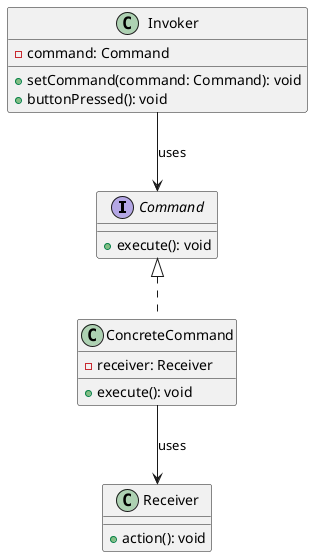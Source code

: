 @startuml
interface Command {
    +execute(): void
}

class ConcreteCommand implements Command {
    -receiver: Receiver
    +execute(): void
}

class Receiver {
    +action(): void
}

class Invoker {
    -command: Command
    +setCommand(command: Command): void
    +buttonPressed(): void
}

Invoker --> Command : uses
ConcreteCommand --> Receiver : uses
@enduml